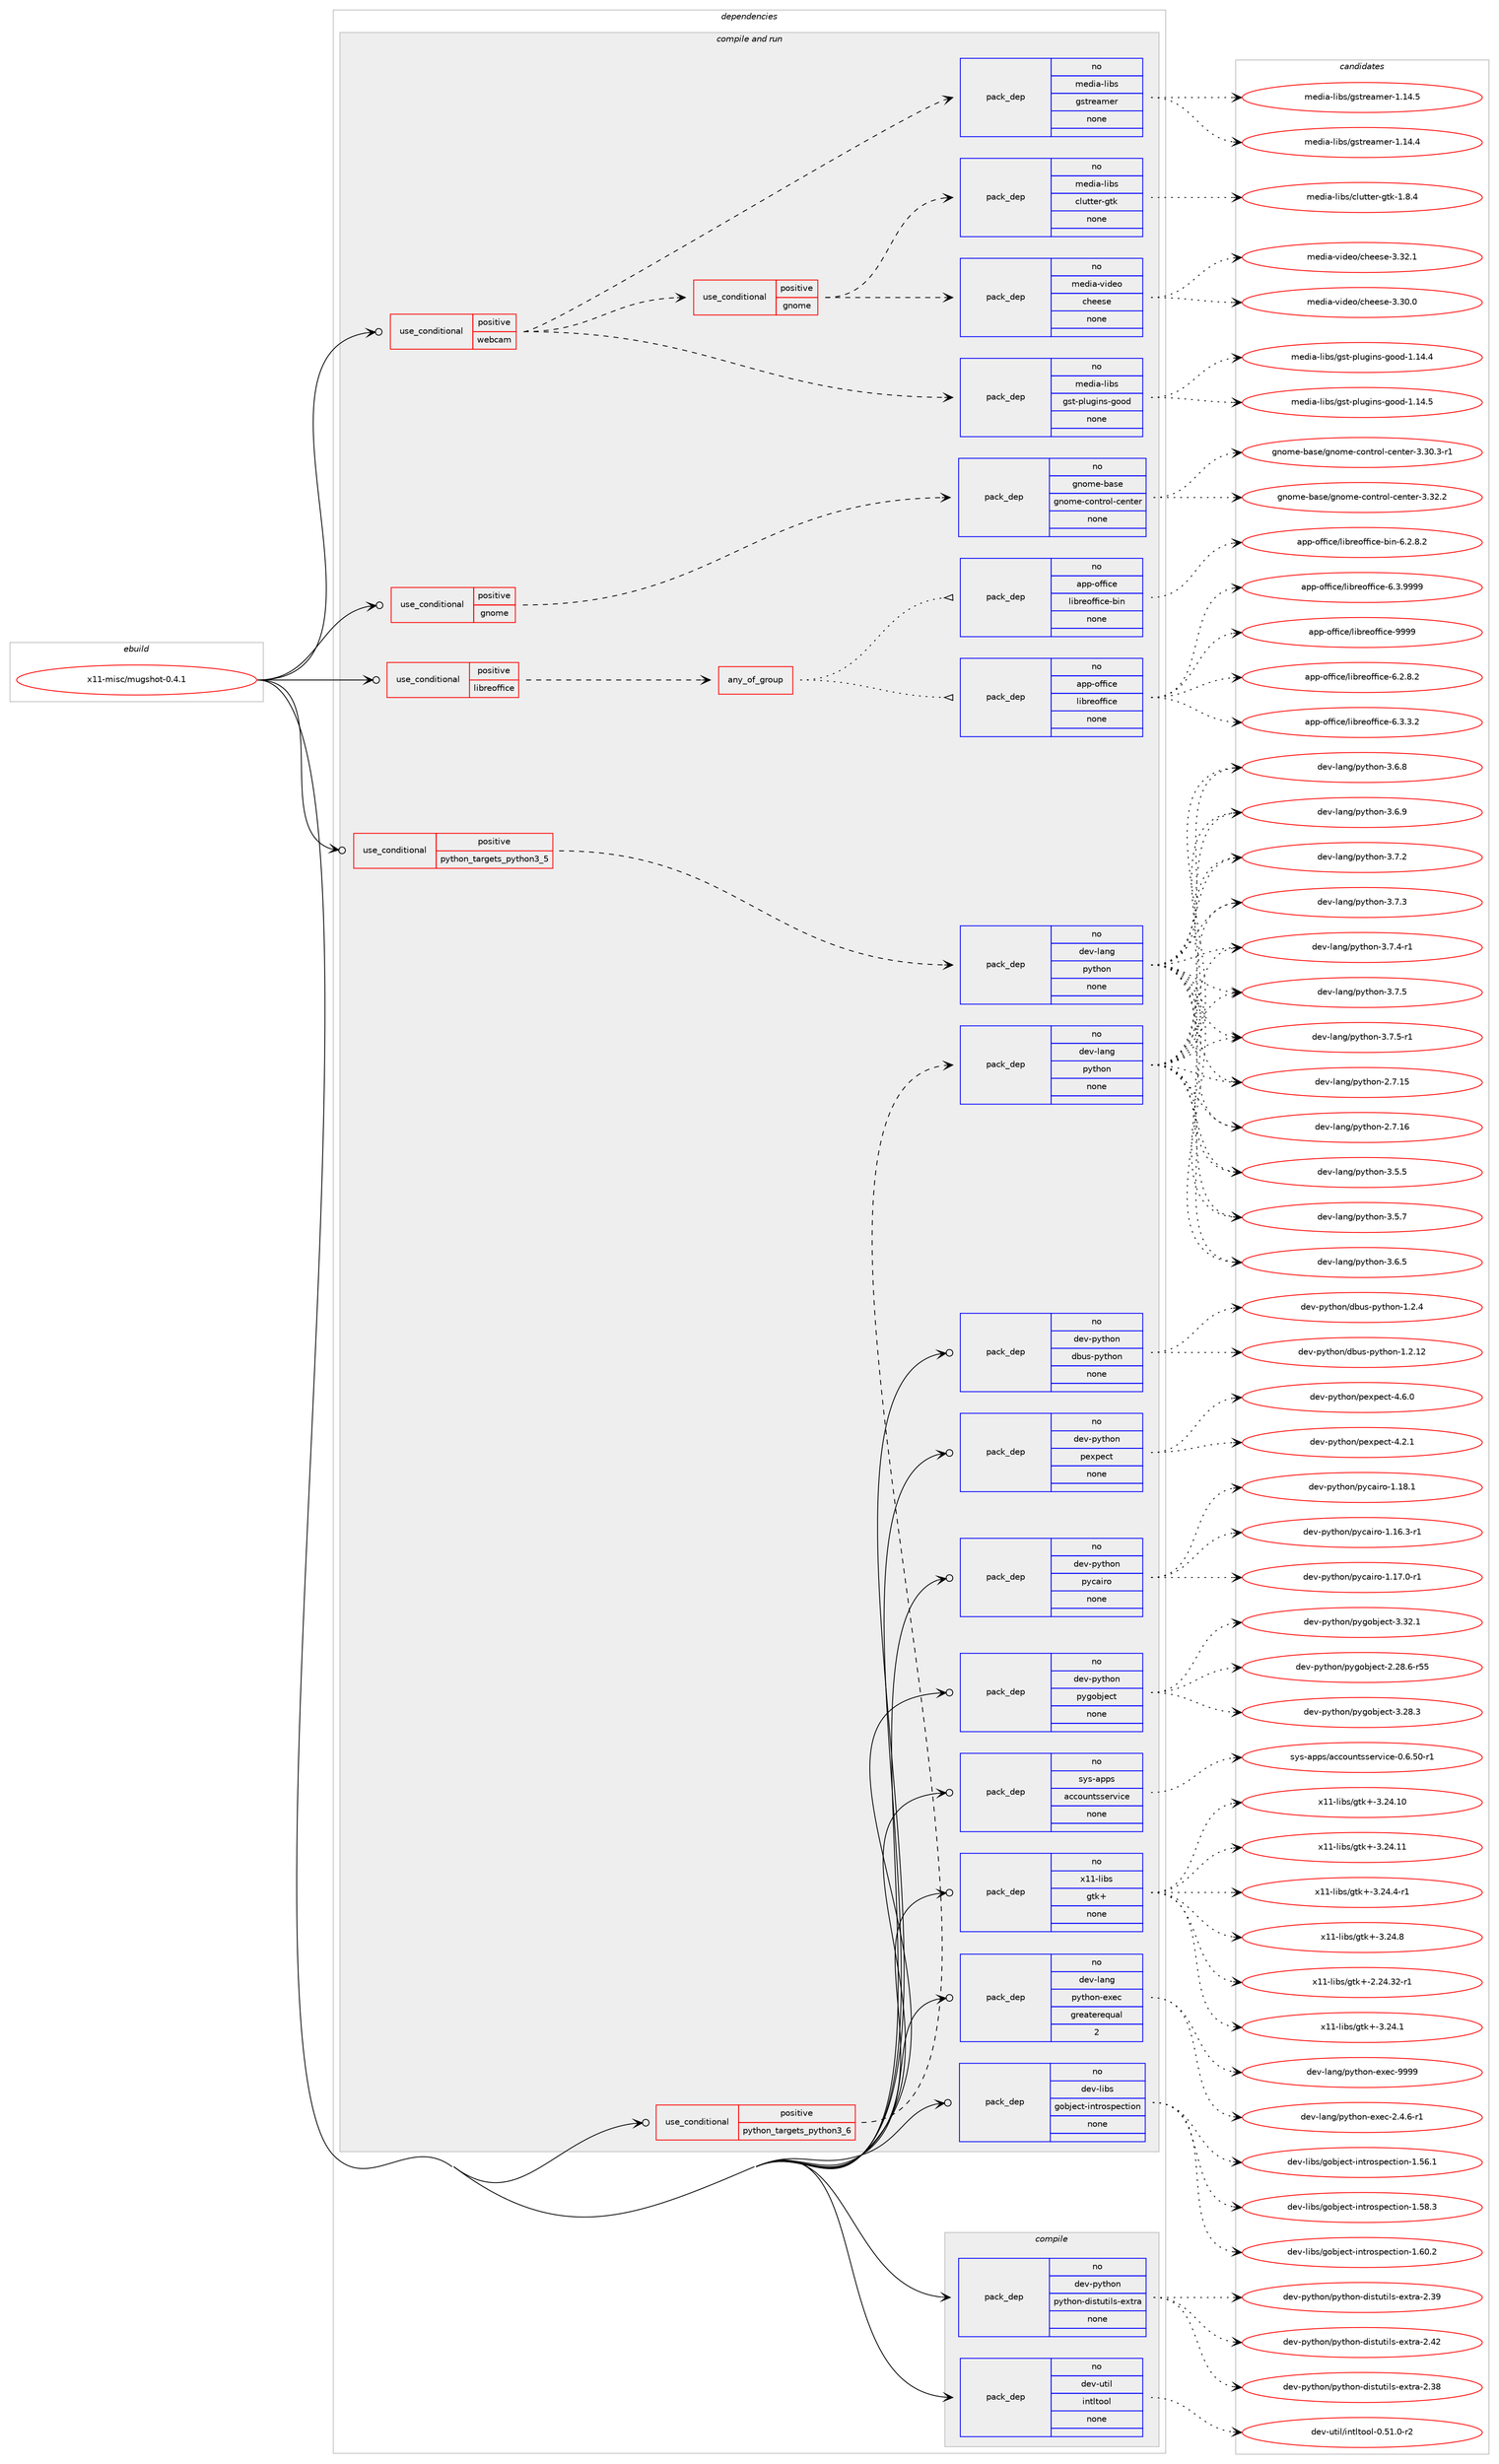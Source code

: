 digraph prolog {

# *************
# Graph options
# *************

newrank=true;
concentrate=true;
compound=true;
graph [rankdir=LR,fontname=Helvetica,fontsize=10,ranksep=1.5];#, ranksep=2.5, nodesep=0.2];
edge  [arrowhead=vee];
node  [fontname=Helvetica,fontsize=10];

# **********
# The ebuild
# **********

subgraph cluster_leftcol {
color=gray;
rank=same;
label=<<i>ebuild</i>>;
id [label="x11-misc/mugshot-0.4.1", color=red, width=4, href="../x11-misc/mugshot-0.4.1.svg"];
}

# ****************
# The dependencies
# ****************

subgraph cluster_midcol {
color=gray;
label=<<i>dependencies</i>>;
subgraph cluster_compile {
fillcolor="#eeeeee";
style=filled;
label=<<i>compile</i>>;
subgraph pack683143 {
dependency919647 [label=<<TABLE BORDER="0" CELLBORDER="1" CELLSPACING="0" CELLPADDING="4" WIDTH="220"><TR><TD ROWSPAN="6" CELLPADDING="30">pack_dep</TD></TR><TR><TD WIDTH="110">no</TD></TR><TR><TD>dev-python</TD></TR><TR><TD>python-distutils-extra</TD></TR><TR><TD>none</TD></TR><TR><TD></TD></TR></TABLE>>, shape=none, color=blue];
}
id:e -> dependency919647:w [weight=20,style="solid",arrowhead="vee"];
subgraph pack683144 {
dependency919648 [label=<<TABLE BORDER="0" CELLBORDER="1" CELLSPACING="0" CELLPADDING="4" WIDTH="220"><TR><TD ROWSPAN="6" CELLPADDING="30">pack_dep</TD></TR><TR><TD WIDTH="110">no</TD></TR><TR><TD>dev-util</TD></TR><TR><TD>intltool</TD></TR><TR><TD>none</TD></TR><TR><TD></TD></TR></TABLE>>, shape=none, color=blue];
}
id:e -> dependency919648:w [weight=20,style="solid",arrowhead="vee"];
}
subgraph cluster_compileandrun {
fillcolor="#eeeeee";
style=filled;
label=<<i>compile and run</i>>;
subgraph cond219829 {
dependency919649 [label=<<TABLE BORDER="0" CELLBORDER="1" CELLSPACING="0" CELLPADDING="4"><TR><TD ROWSPAN="3" CELLPADDING="10">use_conditional</TD></TR><TR><TD>positive</TD></TR><TR><TD>gnome</TD></TR></TABLE>>, shape=none, color=red];
subgraph pack683145 {
dependency919650 [label=<<TABLE BORDER="0" CELLBORDER="1" CELLSPACING="0" CELLPADDING="4" WIDTH="220"><TR><TD ROWSPAN="6" CELLPADDING="30">pack_dep</TD></TR><TR><TD WIDTH="110">no</TD></TR><TR><TD>gnome-base</TD></TR><TR><TD>gnome-control-center</TD></TR><TR><TD>none</TD></TR><TR><TD></TD></TR></TABLE>>, shape=none, color=blue];
}
dependency919649:e -> dependency919650:w [weight=20,style="dashed",arrowhead="vee"];
}
id:e -> dependency919649:w [weight=20,style="solid",arrowhead="odotvee"];
subgraph cond219830 {
dependency919651 [label=<<TABLE BORDER="0" CELLBORDER="1" CELLSPACING="0" CELLPADDING="4"><TR><TD ROWSPAN="3" CELLPADDING="10">use_conditional</TD></TR><TR><TD>positive</TD></TR><TR><TD>libreoffice</TD></TR></TABLE>>, shape=none, color=red];
subgraph any16084 {
dependency919652 [label=<<TABLE BORDER="0" CELLBORDER="1" CELLSPACING="0" CELLPADDING="4"><TR><TD CELLPADDING="10">any_of_group</TD></TR></TABLE>>, shape=none, color=red];subgraph pack683146 {
dependency919653 [label=<<TABLE BORDER="0" CELLBORDER="1" CELLSPACING="0" CELLPADDING="4" WIDTH="220"><TR><TD ROWSPAN="6" CELLPADDING="30">pack_dep</TD></TR><TR><TD WIDTH="110">no</TD></TR><TR><TD>app-office</TD></TR><TR><TD>libreoffice-bin</TD></TR><TR><TD>none</TD></TR><TR><TD></TD></TR></TABLE>>, shape=none, color=blue];
}
dependency919652:e -> dependency919653:w [weight=20,style="dotted",arrowhead="oinv"];
subgraph pack683147 {
dependency919654 [label=<<TABLE BORDER="0" CELLBORDER="1" CELLSPACING="0" CELLPADDING="4" WIDTH="220"><TR><TD ROWSPAN="6" CELLPADDING="30">pack_dep</TD></TR><TR><TD WIDTH="110">no</TD></TR><TR><TD>app-office</TD></TR><TR><TD>libreoffice</TD></TR><TR><TD>none</TD></TR><TR><TD></TD></TR></TABLE>>, shape=none, color=blue];
}
dependency919652:e -> dependency919654:w [weight=20,style="dotted",arrowhead="oinv"];
}
dependency919651:e -> dependency919652:w [weight=20,style="dashed",arrowhead="vee"];
}
id:e -> dependency919651:w [weight=20,style="solid",arrowhead="odotvee"];
subgraph cond219831 {
dependency919655 [label=<<TABLE BORDER="0" CELLBORDER="1" CELLSPACING="0" CELLPADDING="4"><TR><TD ROWSPAN="3" CELLPADDING="10">use_conditional</TD></TR><TR><TD>positive</TD></TR><TR><TD>python_targets_python3_5</TD></TR></TABLE>>, shape=none, color=red];
subgraph pack683148 {
dependency919656 [label=<<TABLE BORDER="0" CELLBORDER="1" CELLSPACING="0" CELLPADDING="4" WIDTH="220"><TR><TD ROWSPAN="6" CELLPADDING="30">pack_dep</TD></TR><TR><TD WIDTH="110">no</TD></TR><TR><TD>dev-lang</TD></TR><TR><TD>python</TD></TR><TR><TD>none</TD></TR><TR><TD></TD></TR></TABLE>>, shape=none, color=blue];
}
dependency919655:e -> dependency919656:w [weight=20,style="dashed",arrowhead="vee"];
}
id:e -> dependency919655:w [weight=20,style="solid",arrowhead="odotvee"];
subgraph cond219832 {
dependency919657 [label=<<TABLE BORDER="0" CELLBORDER="1" CELLSPACING="0" CELLPADDING="4"><TR><TD ROWSPAN="3" CELLPADDING="10">use_conditional</TD></TR><TR><TD>positive</TD></TR><TR><TD>python_targets_python3_6</TD></TR></TABLE>>, shape=none, color=red];
subgraph pack683149 {
dependency919658 [label=<<TABLE BORDER="0" CELLBORDER="1" CELLSPACING="0" CELLPADDING="4" WIDTH="220"><TR><TD ROWSPAN="6" CELLPADDING="30">pack_dep</TD></TR><TR><TD WIDTH="110">no</TD></TR><TR><TD>dev-lang</TD></TR><TR><TD>python</TD></TR><TR><TD>none</TD></TR><TR><TD></TD></TR></TABLE>>, shape=none, color=blue];
}
dependency919657:e -> dependency919658:w [weight=20,style="dashed",arrowhead="vee"];
}
id:e -> dependency919657:w [weight=20,style="solid",arrowhead="odotvee"];
subgraph cond219833 {
dependency919659 [label=<<TABLE BORDER="0" CELLBORDER="1" CELLSPACING="0" CELLPADDING="4"><TR><TD ROWSPAN="3" CELLPADDING="10">use_conditional</TD></TR><TR><TD>positive</TD></TR><TR><TD>webcam</TD></TR></TABLE>>, shape=none, color=red];
subgraph pack683150 {
dependency919660 [label=<<TABLE BORDER="0" CELLBORDER="1" CELLSPACING="0" CELLPADDING="4" WIDTH="220"><TR><TD ROWSPAN="6" CELLPADDING="30">pack_dep</TD></TR><TR><TD WIDTH="110">no</TD></TR><TR><TD>media-libs</TD></TR><TR><TD>gstreamer</TD></TR><TR><TD>none</TD></TR><TR><TD></TD></TR></TABLE>>, shape=none, color=blue];
}
dependency919659:e -> dependency919660:w [weight=20,style="dashed",arrowhead="vee"];
subgraph pack683151 {
dependency919661 [label=<<TABLE BORDER="0" CELLBORDER="1" CELLSPACING="0" CELLPADDING="4" WIDTH="220"><TR><TD ROWSPAN="6" CELLPADDING="30">pack_dep</TD></TR><TR><TD WIDTH="110">no</TD></TR><TR><TD>media-libs</TD></TR><TR><TD>gst-plugins-good</TD></TR><TR><TD>none</TD></TR><TR><TD></TD></TR></TABLE>>, shape=none, color=blue];
}
dependency919659:e -> dependency919661:w [weight=20,style="dashed",arrowhead="vee"];
subgraph cond219834 {
dependency919662 [label=<<TABLE BORDER="0" CELLBORDER="1" CELLSPACING="0" CELLPADDING="4"><TR><TD ROWSPAN="3" CELLPADDING="10">use_conditional</TD></TR><TR><TD>positive</TD></TR><TR><TD>gnome</TD></TR></TABLE>>, shape=none, color=red];
subgraph pack683152 {
dependency919663 [label=<<TABLE BORDER="0" CELLBORDER="1" CELLSPACING="0" CELLPADDING="4" WIDTH="220"><TR><TD ROWSPAN="6" CELLPADDING="30">pack_dep</TD></TR><TR><TD WIDTH="110">no</TD></TR><TR><TD>media-libs</TD></TR><TR><TD>clutter-gtk</TD></TR><TR><TD>none</TD></TR><TR><TD></TD></TR></TABLE>>, shape=none, color=blue];
}
dependency919662:e -> dependency919663:w [weight=20,style="dashed",arrowhead="vee"];
subgraph pack683153 {
dependency919664 [label=<<TABLE BORDER="0" CELLBORDER="1" CELLSPACING="0" CELLPADDING="4" WIDTH="220"><TR><TD ROWSPAN="6" CELLPADDING="30">pack_dep</TD></TR><TR><TD WIDTH="110">no</TD></TR><TR><TD>media-video</TD></TR><TR><TD>cheese</TD></TR><TR><TD>none</TD></TR><TR><TD></TD></TR></TABLE>>, shape=none, color=blue];
}
dependency919662:e -> dependency919664:w [weight=20,style="dashed",arrowhead="vee"];
}
dependency919659:e -> dependency919662:w [weight=20,style="dashed",arrowhead="vee"];
}
id:e -> dependency919659:w [weight=20,style="solid",arrowhead="odotvee"];
subgraph pack683154 {
dependency919665 [label=<<TABLE BORDER="0" CELLBORDER="1" CELLSPACING="0" CELLPADDING="4" WIDTH="220"><TR><TD ROWSPAN="6" CELLPADDING="30">pack_dep</TD></TR><TR><TD WIDTH="110">no</TD></TR><TR><TD>dev-lang</TD></TR><TR><TD>python-exec</TD></TR><TR><TD>greaterequal</TD></TR><TR><TD>2</TD></TR></TABLE>>, shape=none, color=blue];
}
id:e -> dependency919665:w [weight=20,style="solid",arrowhead="odotvee"];
subgraph pack683155 {
dependency919666 [label=<<TABLE BORDER="0" CELLBORDER="1" CELLSPACING="0" CELLPADDING="4" WIDTH="220"><TR><TD ROWSPAN="6" CELLPADDING="30">pack_dep</TD></TR><TR><TD WIDTH="110">no</TD></TR><TR><TD>dev-libs</TD></TR><TR><TD>gobject-introspection</TD></TR><TR><TD>none</TD></TR><TR><TD></TD></TR></TABLE>>, shape=none, color=blue];
}
id:e -> dependency919666:w [weight=20,style="solid",arrowhead="odotvee"];
subgraph pack683156 {
dependency919667 [label=<<TABLE BORDER="0" CELLBORDER="1" CELLSPACING="0" CELLPADDING="4" WIDTH="220"><TR><TD ROWSPAN="6" CELLPADDING="30">pack_dep</TD></TR><TR><TD WIDTH="110">no</TD></TR><TR><TD>dev-python</TD></TR><TR><TD>dbus-python</TD></TR><TR><TD>none</TD></TR><TR><TD></TD></TR></TABLE>>, shape=none, color=blue];
}
id:e -> dependency919667:w [weight=20,style="solid",arrowhead="odotvee"];
subgraph pack683157 {
dependency919668 [label=<<TABLE BORDER="0" CELLBORDER="1" CELLSPACING="0" CELLPADDING="4" WIDTH="220"><TR><TD ROWSPAN="6" CELLPADDING="30">pack_dep</TD></TR><TR><TD WIDTH="110">no</TD></TR><TR><TD>dev-python</TD></TR><TR><TD>pexpect</TD></TR><TR><TD>none</TD></TR><TR><TD></TD></TR></TABLE>>, shape=none, color=blue];
}
id:e -> dependency919668:w [weight=20,style="solid",arrowhead="odotvee"];
subgraph pack683158 {
dependency919669 [label=<<TABLE BORDER="0" CELLBORDER="1" CELLSPACING="0" CELLPADDING="4" WIDTH="220"><TR><TD ROWSPAN="6" CELLPADDING="30">pack_dep</TD></TR><TR><TD WIDTH="110">no</TD></TR><TR><TD>dev-python</TD></TR><TR><TD>pycairo</TD></TR><TR><TD>none</TD></TR><TR><TD></TD></TR></TABLE>>, shape=none, color=blue];
}
id:e -> dependency919669:w [weight=20,style="solid",arrowhead="odotvee"];
subgraph pack683159 {
dependency919670 [label=<<TABLE BORDER="0" CELLBORDER="1" CELLSPACING="0" CELLPADDING="4" WIDTH="220"><TR><TD ROWSPAN="6" CELLPADDING="30">pack_dep</TD></TR><TR><TD WIDTH="110">no</TD></TR><TR><TD>dev-python</TD></TR><TR><TD>pygobject</TD></TR><TR><TD>none</TD></TR><TR><TD></TD></TR></TABLE>>, shape=none, color=blue];
}
id:e -> dependency919670:w [weight=20,style="solid",arrowhead="odotvee"];
subgraph pack683160 {
dependency919671 [label=<<TABLE BORDER="0" CELLBORDER="1" CELLSPACING="0" CELLPADDING="4" WIDTH="220"><TR><TD ROWSPAN="6" CELLPADDING="30">pack_dep</TD></TR><TR><TD WIDTH="110">no</TD></TR><TR><TD>sys-apps</TD></TR><TR><TD>accountsservice</TD></TR><TR><TD>none</TD></TR><TR><TD></TD></TR></TABLE>>, shape=none, color=blue];
}
id:e -> dependency919671:w [weight=20,style="solid",arrowhead="odotvee"];
subgraph pack683161 {
dependency919672 [label=<<TABLE BORDER="0" CELLBORDER="1" CELLSPACING="0" CELLPADDING="4" WIDTH="220"><TR><TD ROWSPAN="6" CELLPADDING="30">pack_dep</TD></TR><TR><TD WIDTH="110">no</TD></TR><TR><TD>x11-libs</TD></TR><TR><TD>gtk+</TD></TR><TR><TD>none</TD></TR><TR><TD></TD></TR></TABLE>>, shape=none, color=blue];
}
id:e -> dependency919672:w [weight=20,style="solid",arrowhead="odotvee"];
}
subgraph cluster_run {
fillcolor="#eeeeee";
style=filled;
label=<<i>run</i>>;
}
}

# **************
# The candidates
# **************

subgraph cluster_choices {
rank=same;
color=gray;
label=<<i>candidates</i>>;

subgraph choice683143 {
color=black;
nodesep=1;
choice10010111845112121116104111110471121211161041111104510010511511611711610510811545101120116114974550465156 [label="dev-python/python-distutils-extra-2.38", color=red, width=4,href="../dev-python/python-distutils-extra-2.38.svg"];
choice10010111845112121116104111110471121211161041111104510010511511611711610510811545101120116114974550465157 [label="dev-python/python-distutils-extra-2.39", color=red, width=4,href="../dev-python/python-distutils-extra-2.39.svg"];
choice10010111845112121116104111110471121211161041111104510010511511611711610510811545101120116114974550465250 [label="dev-python/python-distutils-extra-2.42", color=red, width=4,href="../dev-python/python-distutils-extra-2.42.svg"];
dependency919647:e -> choice10010111845112121116104111110471121211161041111104510010511511611711610510811545101120116114974550465156:w [style=dotted,weight="100"];
dependency919647:e -> choice10010111845112121116104111110471121211161041111104510010511511611711610510811545101120116114974550465157:w [style=dotted,weight="100"];
dependency919647:e -> choice10010111845112121116104111110471121211161041111104510010511511611711610510811545101120116114974550465250:w [style=dotted,weight="100"];
}
subgraph choice683144 {
color=black;
nodesep=1;
choice1001011184511711610510847105110116108116111111108454846534946484511450 [label="dev-util/intltool-0.51.0-r2", color=red, width=4,href="../dev-util/intltool-0.51.0-r2.svg"];
dependency919648:e -> choice1001011184511711610510847105110116108116111111108454846534946484511450:w [style=dotted,weight="100"];
}
subgraph choice683145 {
color=black;
nodesep=1;
choice1031101111091014598971151014710311011110910145991111101161141111084599101110116101114455146514846514511449 [label="gnome-base/gnome-control-center-3.30.3-r1", color=red, width=4,href="../gnome-base/gnome-control-center-3.30.3-r1.svg"];
choice103110111109101459897115101471031101111091014599111110116114111108459910111011610111445514651504650 [label="gnome-base/gnome-control-center-3.32.2", color=red, width=4,href="../gnome-base/gnome-control-center-3.32.2.svg"];
dependency919650:e -> choice1031101111091014598971151014710311011110910145991111101161141111084599101110116101114455146514846514511449:w [style=dotted,weight="100"];
dependency919650:e -> choice103110111109101459897115101471031101111091014599111110116114111108459910111011610111445514651504650:w [style=dotted,weight="100"];
}
subgraph choice683146 {
color=black;
nodesep=1;
choice97112112451111021021059910147108105981141011111021021059910145981051104554465046564650 [label="app-office/libreoffice-bin-6.2.8.2", color=red, width=4,href="../app-office/libreoffice-bin-6.2.8.2.svg"];
dependency919653:e -> choice97112112451111021021059910147108105981141011111021021059910145981051104554465046564650:w [style=dotted,weight="100"];
}
subgraph choice683147 {
color=black;
nodesep=1;
choice9711211245111102102105991014710810598114101111102102105991014554465046564650 [label="app-office/libreoffice-6.2.8.2", color=red, width=4,href="../app-office/libreoffice-6.2.8.2.svg"];
choice9711211245111102102105991014710810598114101111102102105991014554465146514650 [label="app-office/libreoffice-6.3.3.2", color=red, width=4,href="../app-office/libreoffice-6.3.3.2.svg"];
choice971121124511110210210599101471081059811410111110210210599101455446514657575757 [label="app-office/libreoffice-6.3.9999", color=red, width=4,href="../app-office/libreoffice-6.3.9999.svg"];
choice9711211245111102102105991014710810598114101111102102105991014557575757 [label="app-office/libreoffice-9999", color=red, width=4,href="../app-office/libreoffice-9999.svg"];
dependency919654:e -> choice9711211245111102102105991014710810598114101111102102105991014554465046564650:w [style=dotted,weight="100"];
dependency919654:e -> choice9711211245111102102105991014710810598114101111102102105991014554465146514650:w [style=dotted,weight="100"];
dependency919654:e -> choice971121124511110210210599101471081059811410111110210210599101455446514657575757:w [style=dotted,weight="100"];
dependency919654:e -> choice9711211245111102102105991014710810598114101111102102105991014557575757:w [style=dotted,weight="100"];
}
subgraph choice683148 {
color=black;
nodesep=1;
choice10010111845108971101034711212111610411111045504655464953 [label="dev-lang/python-2.7.15", color=red, width=4,href="../dev-lang/python-2.7.15.svg"];
choice10010111845108971101034711212111610411111045504655464954 [label="dev-lang/python-2.7.16", color=red, width=4,href="../dev-lang/python-2.7.16.svg"];
choice100101118451089711010347112121116104111110455146534653 [label="dev-lang/python-3.5.5", color=red, width=4,href="../dev-lang/python-3.5.5.svg"];
choice100101118451089711010347112121116104111110455146534655 [label="dev-lang/python-3.5.7", color=red, width=4,href="../dev-lang/python-3.5.7.svg"];
choice100101118451089711010347112121116104111110455146544653 [label="dev-lang/python-3.6.5", color=red, width=4,href="../dev-lang/python-3.6.5.svg"];
choice100101118451089711010347112121116104111110455146544656 [label="dev-lang/python-3.6.8", color=red, width=4,href="../dev-lang/python-3.6.8.svg"];
choice100101118451089711010347112121116104111110455146544657 [label="dev-lang/python-3.6.9", color=red, width=4,href="../dev-lang/python-3.6.9.svg"];
choice100101118451089711010347112121116104111110455146554650 [label="dev-lang/python-3.7.2", color=red, width=4,href="../dev-lang/python-3.7.2.svg"];
choice100101118451089711010347112121116104111110455146554651 [label="dev-lang/python-3.7.3", color=red, width=4,href="../dev-lang/python-3.7.3.svg"];
choice1001011184510897110103471121211161041111104551465546524511449 [label="dev-lang/python-3.7.4-r1", color=red, width=4,href="../dev-lang/python-3.7.4-r1.svg"];
choice100101118451089711010347112121116104111110455146554653 [label="dev-lang/python-3.7.5", color=red, width=4,href="../dev-lang/python-3.7.5.svg"];
choice1001011184510897110103471121211161041111104551465546534511449 [label="dev-lang/python-3.7.5-r1", color=red, width=4,href="../dev-lang/python-3.7.5-r1.svg"];
dependency919656:e -> choice10010111845108971101034711212111610411111045504655464953:w [style=dotted,weight="100"];
dependency919656:e -> choice10010111845108971101034711212111610411111045504655464954:w [style=dotted,weight="100"];
dependency919656:e -> choice100101118451089711010347112121116104111110455146534653:w [style=dotted,weight="100"];
dependency919656:e -> choice100101118451089711010347112121116104111110455146534655:w [style=dotted,weight="100"];
dependency919656:e -> choice100101118451089711010347112121116104111110455146544653:w [style=dotted,weight="100"];
dependency919656:e -> choice100101118451089711010347112121116104111110455146544656:w [style=dotted,weight="100"];
dependency919656:e -> choice100101118451089711010347112121116104111110455146544657:w [style=dotted,weight="100"];
dependency919656:e -> choice100101118451089711010347112121116104111110455146554650:w [style=dotted,weight="100"];
dependency919656:e -> choice100101118451089711010347112121116104111110455146554651:w [style=dotted,weight="100"];
dependency919656:e -> choice1001011184510897110103471121211161041111104551465546524511449:w [style=dotted,weight="100"];
dependency919656:e -> choice100101118451089711010347112121116104111110455146554653:w [style=dotted,weight="100"];
dependency919656:e -> choice1001011184510897110103471121211161041111104551465546534511449:w [style=dotted,weight="100"];
}
subgraph choice683149 {
color=black;
nodesep=1;
choice10010111845108971101034711212111610411111045504655464953 [label="dev-lang/python-2.7.15", color=red, width=4,href="../dev-lang/python-2.7.15.svg"];
choice10010111845108971101034711212111610411111045504655464954 [label="dev-lang/python-2.7.16", color=red, width=4,href="../dev-lang/python-2.7.16.svg"];
choice100101118451089711010347112121116104111110455146534653 [label="dev-lang/python-3.5.5", color=red, width=4,href="../dev-lang/python-3.5.5.svg"];
choice100101118451089711010347112121116104111110455146534655 [label="dev-lang/python-3.5.7", color=red, width=4,href="../dev-lang/python-3.5.7.svg"];
choice100101118451089711010347112121116104111110455146544653 [label="dev-lang/python-3.6.5", color=red, width=4,href="../dev-lang/python-3.6.5.svg"];
choice100101118451089711010347112121116104111110455146544656 [label="dev-lang/python-3.6.8", color=red, width=4,href="../dev-lang/python-3.6.8.svg"];
choice100101118451089711010347112121116104111110455146544657 [label="dev-lang/python-3.6.9", color=red, width=4,href="../dev-lang/python-3.6.9.svg"];
choice100101118451089711010347112121116104111110455146554650 [label="dev-lang/python-3.7.2", color=red, width=4,href="../dev-lang/python-3.7.2.svg"];
choice100101118451089711010347112121116104111110455146554651 [label="dev-lang/python-3.7.3", color=red, width=4,href="../dev-lang/python-3.7.3.svg"];
choice1001011184510897110103471121211161041111104551465546524511449 [label="dev-lang/python-3.7.4-r1", color=red, width=4,href="../dev-lang/python-3.7.4-r1.svg"];
choice100101118451089711010347112121116104111110455146554653 [label="dev-lang/python-3.7.5", color=red, width=4,href="../dev-lang/python-3.7.5.svg"];
choice1001011184510897110103471121211161041111104551465546534511449 [label="dev-lang/python-3.7.5-r1", color=red, width=4,href="../dev-lang/python-3.7.5-r1.svg"];
dependency919658:e -> choice10010111845108971101034711212111610411111045504655464953:w [style=dotted,weight="100"];
dependency919658:e -> choice10010111845108971101034711212111610411111045504655464954:w [style=dotted,weight="100"];
dependency919658:e -> choice100101118451089711010347112121116104111110455146534653:w [style=dotted,weight="100"];
dependency919658:e -> choice100101118451089711010347112121116104111110455146534655:w [style=dotted,weight="100"];
dependency919658:e -> choice100101118451089711010347112121116104111110455146544653:w [style=dotted,weight="100"];
dependency919658:e -> choice100101118451089711010347112121116104111110455146544656:w [style=dotted,weight="100"];
dependency919658:e -> choice100101118451089711010347112121116104111110455146544657:w [style=dotted,weight="100"];
dependency919658:e -> choice100101118451089711010347112121116104111110455146554650:w [style=dotted,weight="100"];
dependency919658:e -> choice100101118451089711010347112121116104111110455146554651:w [style=dotted,weight="100"];
dependency919658:e -> choice1001011184510897110103471121211161041111104551465546524511449:w [style=dotted,weight="100"];
dependency919658:e -> choice100101118451089711010347112121116104111110455146554653:w [style=dotted,weight="100"];
dependency919658:e -> choice1001011184510897110103471121211161041111104551465546534511449:w [style=dotted,weight="100"];
}
subgraph choice683150 {
color=black;
nodesep=1;
choice109101100105974510810598115471031151161141019710910111445494649524652 [label="media-libs/gstreamer-1.14.4", color=red, width=4,href="../media-libs/gstreamer-1.14.4.svg"];
choice109101100105974510810598115471031151161141019710910111445494649524653 [label="media-libs/gstreamer-1.14.5", color=red, width=4,href="../media-libs/gstreamer-1.14.5.svg"];
dependency919660:e -> choice109101100105974510810598115471031151161141019710910111445494649524652:w [style=dotted,weight="100"];
dependency919660:e -> choice109101100105974510810598115471031151161141019710910111445494649524653:w [style=dotted,weight="100"];
}
subgraph choice683151 {
color=black;
nodesep=1;
choice10910110010597451081059811547103115116451121081171031051101154510311111110045494649524652 [label="media-libs/gst-plugins-good-1.14.4", color=red, width=4,href="../media-libs/gst-plugins-good-1.14.4.svg"];
choice10910110010597451081059811547103115116451121081171031051101154510311111110045494649524653 [label="media-libs/gst-plugins-good-1.14.5", color=red, width=4,href="../media-libs/gst-plugins-good-1.14.5.svg"];
dependency919661:e -> choice10910110010597451081059811547103115116451121081171031051101154510311111110045494649524652:w [style=dotted,weight="100"];
dependency919661:e -> choice10910110010597451081059811547103115116451121081171031051101154510311111110045494649524653:w [style=dotted,weight="100"];
}
subgraph choice683152 {
color=black;
nodesep=1;
choice109101100105974510810598115479910811711611610111445103116107454946564652 [label="media-libs/clutter-gtk-1.8.4", color=red, width=4,href="../media-libs/clutter-gtk-1.8.4.svg"];
dependency919663:e -> choice109101100105974510810598115479910811711611610111445103116107454946564652:w [style=dotted,weight="100"];
}
subgraph choice683153 {
color=black;
nodesep=1;
choice1091011001059745118105100101111479910410110111510145514651484648 [label="media-video/cheese-3.30.0", color=red, width=4,href="../media-video/cheese-3.30.0.svg"];
choice1091011001059745118105100101111479910410110111510145514651504649 [label="media-video/cheese-3.32.1", color=red, width=4,href="../media-video/cheese-3.32.1.svg"];
dependency919664:e -> choice1091011001059745118105100101111479910410110111510145514651484648:w [style=dotted,weight="100"];
dependency919664:e -> choice1091011001059745118105100101111479910410110111510145514651504649:w [style=dotted,weight="100"];
}
subgraph choice683154 {
color=black;
nodesep=1;
choice10010111845108971101034711212111610411111045101120101994550465246544511449 [label="dev-lang/python-exec-2.4.6-r1", color=red, width=4,href="../dev-lang/python-exec-2.4.6-r1.svg"];
choice10010111845108971101034711212111610411111045101120101994557575757 [label="dev-lang/python-exec-9999", color=red, width=4,href="../dev-lang/python-exec-9999.svg"];
dependency919665:e -> choice10010111845108971101034711212111610411111045101120101994550465246544511449:w [style=dotted,weight="100"];
dependency919665:e -> choice10010111845108971101034711212111610411111045101120101994557575757:w [style=dotted,weight="100"];
}
subgraph choice683155 {
color=black;
nodesep=1;
choice1001011184510810598115471031119810610199116451051101161141111151121019911610511111045494653544649 [label="dev-libs/gobject-introspection-1.56.1", color=red, width=4,href="../dev-libs/gobject-introspection-1.56.1.svg"];
choice1001011184510810598115471031119810610199116451051101161141111151121019911610511111045494653564651 [label="dev-libs/gobject-introspection-1.58.3", color=red, width=4,href="../dev-libs/gobject-introspection-1.58.3.svg"];
choice1001011184510810598115471031119810610199116451051101161141111151121019911610511111045494654484650 [label="dev-libs/gobject-introspection-1.60.2", color=red, width=4,href="../dev-libs/gobject-introspection-1.60.2.svg"];
dependency919666:e -> choice1001011184510810598115471031119810610199116451051101161141111151121019911610511111045494653544649:w [style=dotted,weight="100"];
dependency919666:e -> choice1001011184510810598115471031119810610199116451051101161141111151121019911610511111045494653564651:w [style=dotted,weight="100"];
dependency919666:e -> choice1001011184510810598115471031119810610199116451051101161141111151121019911610511111045494654484650:w [style=dotted,weight="100"];
}
subgraph choice683156 {
color=black;
nodesep=1;
choice1001011184511212111610411111047100981171154511212111610411111045494650464950 [label="dev-python/dbus-python-1.2.12", color=red, width=4,href="../dev-python/dbus-python-1.2.12.svg"];
choice10010111845112121116104111110471009811711545112121116104111110454946504652 [label="dev-python/dbus-python-1.2.4", color=red, width=4,href="../dev-python/dbus-python-1.2.4.svg"];
dependency919667:e -> choice1001011184511212111610411111047100981171154511212111610411111045494650464950:w [style=dotted,weight="100"];
dependency919667:e -> choice10010111845112121116104111110471009811711545112121116104111110454946504652:w [style=dotted,weight="100"];
}
subgraph choice683157 {
color=black;
nodesep=1;
choice100101118451121211161041111104711210112011210199116455246504649 [label="dev-python/pexpect-4.2.1", color=red, width=4,href="../dev-python/pexpect-4.2.1.svg"];
choice100101118451121211161041111104711210112011210199116455246544648 [label="dev-python/pexpect-4.6.0", color=red, width=4,href="../dev-python/pexpect-4.6.0.svg"];
dependency919668:e -> choice100101118451121211161041111104711210112011210199116455246504649:w [style=dotted,weight="100"];
dependency919668:e -> choice100101118451121211161041111104711210112011210199116455246544648:w [style=dotted,weight="100"];
}
subgraph choice683158 {
color=black;
nodesep=1;
choice10010111845112121116104111110471121219997105114111454946495446514511449 [label="dev-python/pycairo-1.16.3-r1", color=red, width=4,href="../dev-python/pycairo-1.16.3-r1.svg"];
choice10010111845112121116104111110471121219997105114111454946495546484511449 [label="dev-python/pycairo-1.17.0-r1", color=red, width=4,href="../dev-python/pycairo-1.17.0-r1.svg"];
choice1001011184511212111610411111047112121999710511411145494649564649 [label="dev-python/pycairo-1.18.1", color=red, width=4,href="../dev-python/pycairo-1.18.1.svg"];
dependency919669:e -> choice10010111845112121116104111110471121219997105114111454946495446514511449:w [style=dotted,weight="100"];
dependency919669:e -> choice10010111845112121116104111110471121219997105114111454946495546484511449:w [style=dotted,weight="100"];
dependency919669:e -> choice1001011184511212111610411111047112121999710511411145494649564649:w [style=dotted,weight="100"];
}
subgraph choice683159 {
color=black;
nodesep=1;
choice1001011184511212111610411111047112121103111981061019911645504650564654451145353 [label="dev-python/pygobject-2.28.6-r55", color=red, width=4,href="../dev-python/pygobject-2.28.6-r55.svg"];
choice1001011184511212111610411111047112121103111981061019911645514650564651 [label="dev-python/pygobject-3.28.3", color=red, width=4,href="../dev-python/pygobject-3.28.3.svg"];
choice1001011184511212111610411111047112121103111981061019911645514651504649 [label="dev-python/pygobject-3.32.1", color=red, width=4,href="../dev-python/pygobject-3.32.1.svg"];
dependency919670:e -> choice1001011184511212111610411111047112121103111981061019911645504650564654451145353:w [style=dotted,weight="100"];
dependency919670:e -> choice1001011184511212111610411111047112121103111981061019911645514650564651:w [style=dotted,weight="100"];
dependency919670:e -> choice1001011184511212111610411111047112121103111981061019911645514651504649:w [style=dotted,weight="100"];
}
subgraph choice683160 {
color=black;
nodesep=1;
choice11512111545971121121154797999911111711011611511510111411810599101454846544653484511449 [label="sys-apps/accountsservice-0.6.50-r1", color=red, width=4,href="../sys-apps/accountsservice-0.6.50-r1.svg"];
dependency919671:e -> choice11512111545971121121154797999911111711011611511510111411810599101454846544653484511449:w [style=dotted,weight="100"];
}
subgraph choice683161 {
color=black;
nodesep=1;
choice12049494510810598115471031161074345504650524651504511449 [label="x11-libs/gtk+-2.24.32-r1", color=red, width=4,href="../x11-libs/gtk+-2.24.32-r1.svg"];
choice12049494510810598115471031161074345514650524649 [label="x11-libs/gtk+-3.24.1", color=red, width=4,href="../x11-libs/gtk+-3.24.1.svg"];
choice1204949451081059811547103116107434551465052464948 [label="x11-libs/gtk+-3.24.10", color=red, width=4,href="../x11-libs/gtk+-3.24.10.svg"];
choice1204949451081059811547103116107434551465052464949 [label="x11-libs/gtk+-3.24.11", color=red, width=4,href="../x11-libs/gtk+-3.24.11.svg"];
choice120494945108105981154710311610743455146505246524511449 [label="x11-libs/gtk+-3.24.4-r1", color=red, width=4,href="../x11-libs/gtk+-3.24.4-r1.svg"];
choice12049494510810598115471031161074345514650524656 [label="x11-libs/gtk+-3.24.8", color=red, width=4,href="../x11-libs/gtk+-3.24.8.svg"];
dependency919672:e -> choice12049494510810598115471031161074345504650524651504511449:w [style=dotted,weight="100"];
dependency919672:e -> choice12049494510810598115471031161074345514650524649:w [style=dotted,weight="100"];
dependency919672:e -> choice1204949451081059811547103116107434551465052464948:w [style=dotted,weight="100"];
dependency919672:e -> choice1204949451081059811547103116107434551465052464949:w [style=dotted,weight="100"];
dependency919672:e -> choice120494945108105981154710311610743455146505246524511449:w [style=dotted,weight="100"];
dependency919672:e -> choice12049494510810598115471031161074345514650524656:w [style=dotted,weight="100"];
}
}

}

